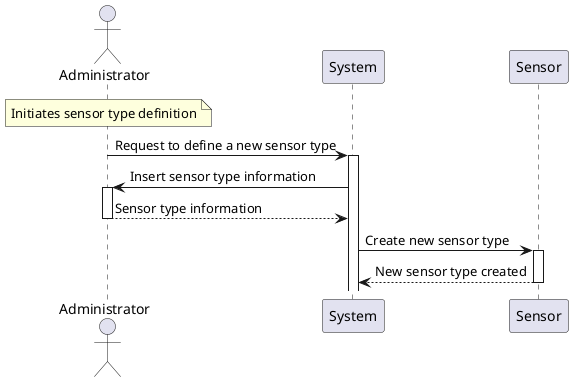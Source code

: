 @startuml

actor Administrator
participant System
participant Sensor

note over Administrator: Initiates sensor type definition

Administrator -> System: Request to define a new sensor type
activate System

System -> Administrator: Insert sensor type information
activate Administrator

Administrator --> System: Sensor type information
deactivate Administrator

System -> Sensor: Create new sensor type
activate Sensor

Sensor --> System: New sensor type created
deactivate Sensor


@enduml
